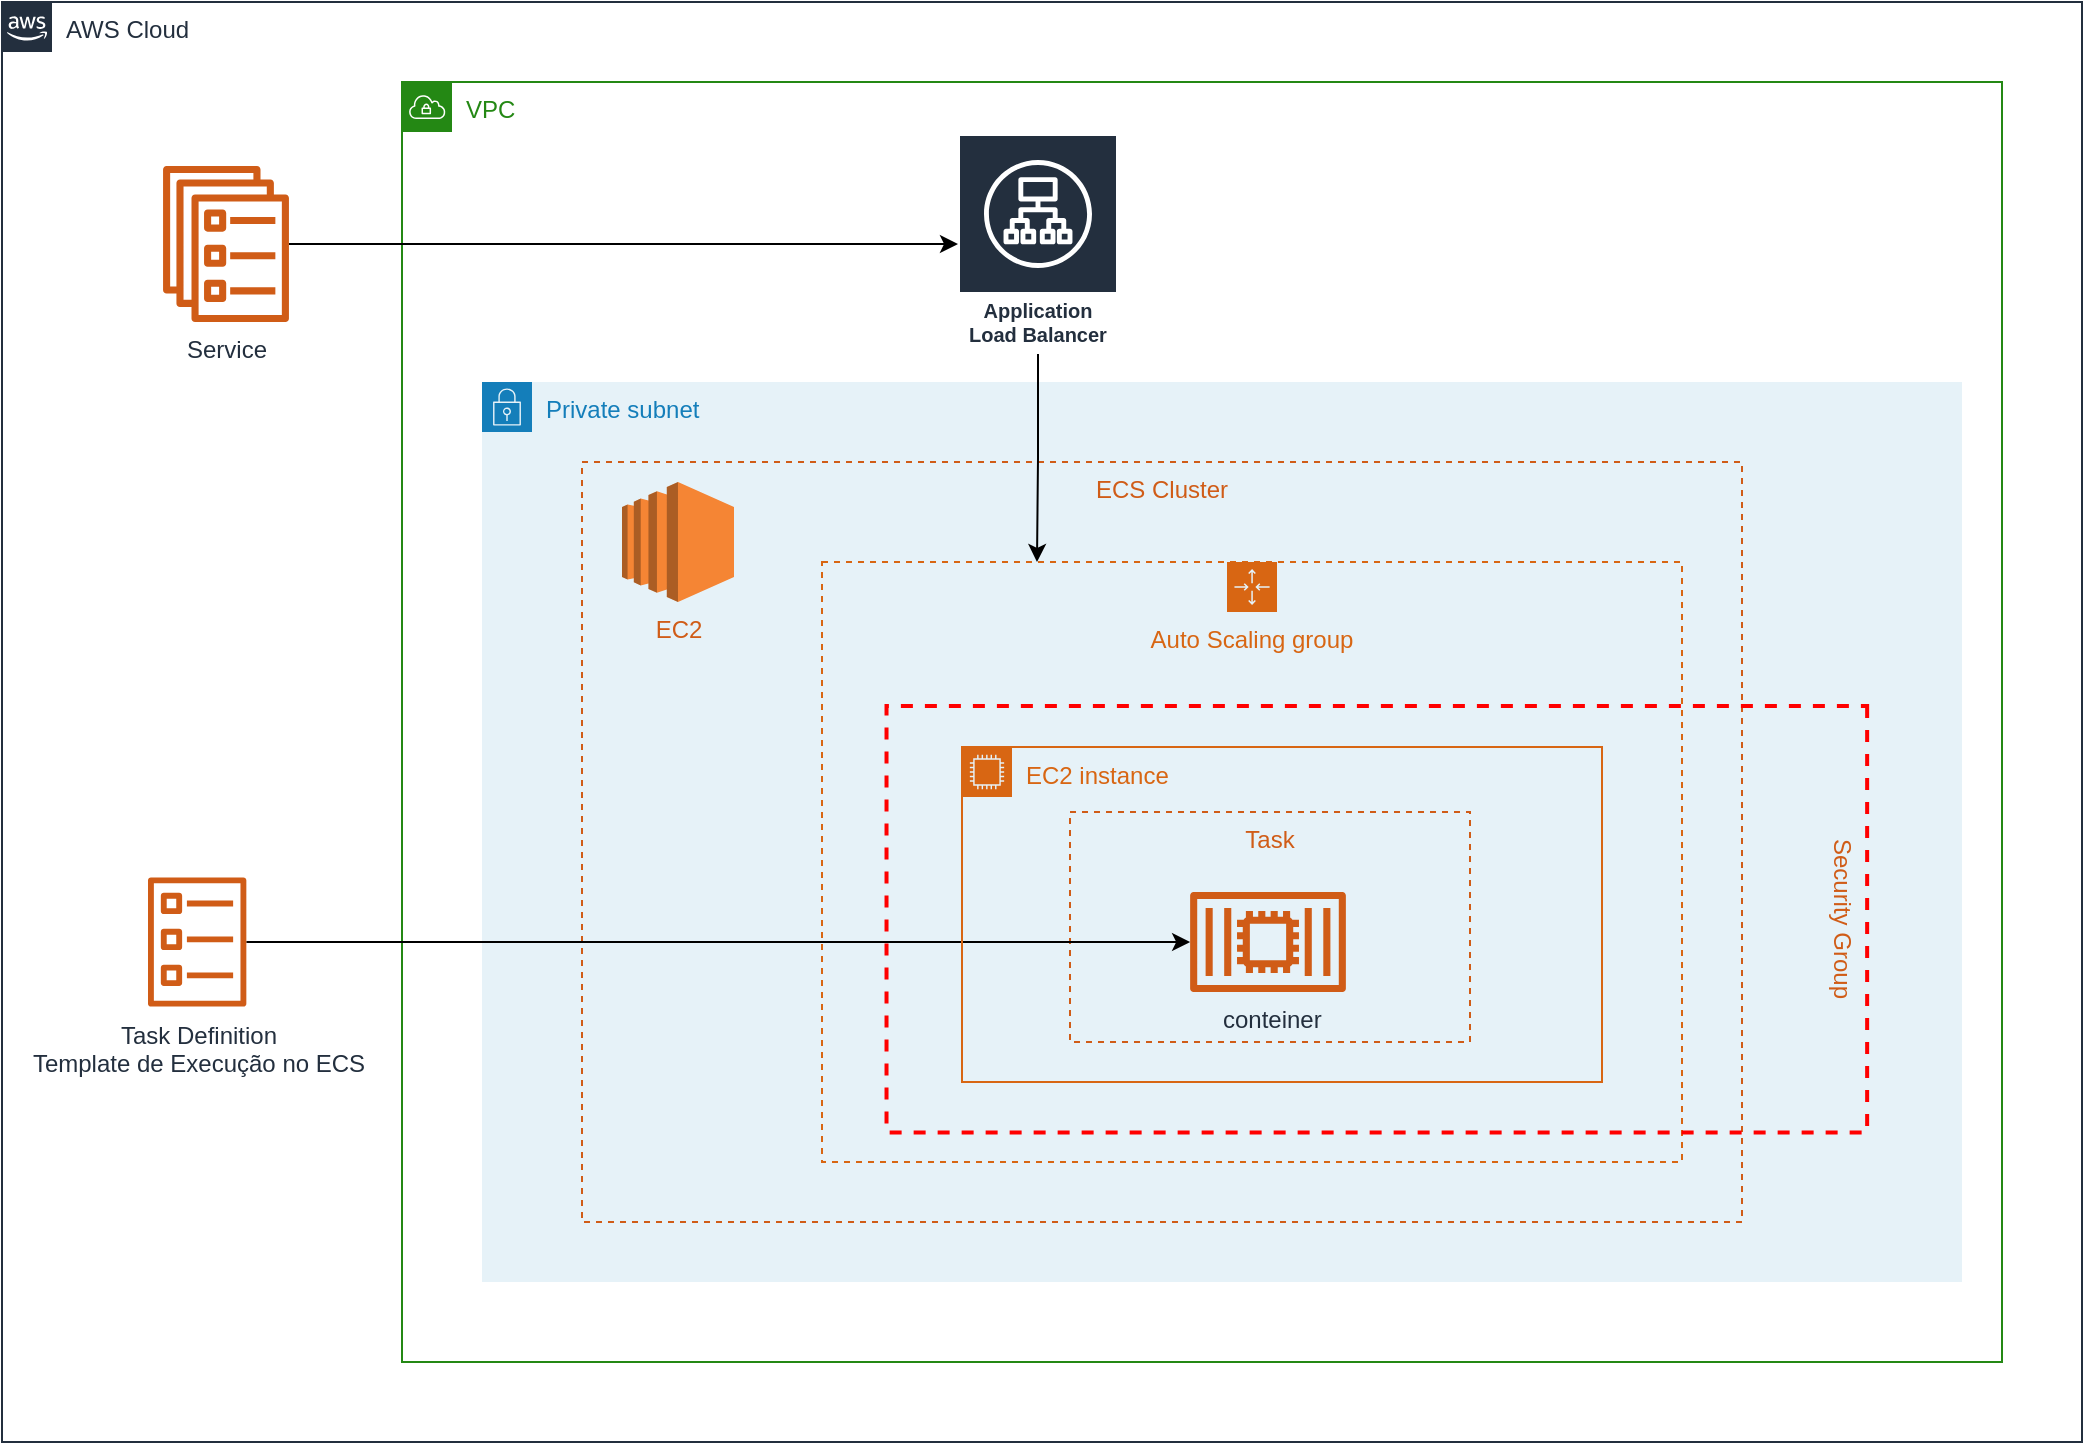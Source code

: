 <mxfile version="14.6.13" type="device" pages="2"><diagram id="m-0ze49YVAEbe5f66kR4" name="ecs ec2"><mxGraphModel dx="2380" dy="1731" grid="1" gridSize="10" guides="1" tooltips="1" connect="1" arrows="1" fold="1" page="1" pageScale="1" pageWidth="827" pageHeight="1169" math="0" shadow="0"><root><mxCell id="E-FKhcIyuCpdZgoIk6HI-0"/><mxCell id="E-FKhcIyuCpdZgoIk6HI-1" parent="E-FKhcIyuCpdZgoIk6HI-0"/><mxCell id="88QhnCrSxgu4W_N-Aphf-0" value="AWS Cloud" style="points=[[0,0],[0.25,0],[0.5,0],[0.75,0],[1,0],[1,0.25],[1,0.5],[1,0.75],[1,1],[0.75,1],[0.5,1],[0.25,1],[0,1],[0,0.75],[0,0.5],[0,0.25]];outlineConnect=0;gradientColor=none;html=1;whiteSpace=wrap;fontSize=12;fontStyle=0;shape=mxgraph.aws4.group;grIcon=mxgraph.aws4.group_aws_cloud_alt;strokeColor=#232F3E;fillColor=none;verticalAlign=top;align=left;spacingLeft=30;fontColor=#232F3E;dashed=0;" vertex="1" parent="E-FKhcIyuCpdZgoIk6HI-1"><mxGeometry x="-120" y="-280" width="1040" height="720" as="geometry"/></mxCell><mxCell id="88QhnCrSxgu4W_N-Aphf-5" value="&lt;font color=&quot;#248814&quot;&gt;VPC&lt;/font&gt;" style="points=[[0,0],[0.25,0],[0.5,0],[0.75,0],[1,0],[1,0.25],[1,0.5],[1,0.75],[1,1],[0.75,1],[0.5,1],[0.25,1],[0,1],[0,0.75],[0,0.5],[0,0.25]];outlineConnect=0;gradientColor=none;html=1;whiteSpace=wrap;fontSize=12;fontStyle=0;shape=mxgraph.aws4.group;grIcon=mxgraph.aws4.group_vpc;strokeColor=#248814;fillColor=none;verticalAlign=top;align=left;spacingLeft=30;fontColor=#AAB7B8;dashed=0;" vertex="1" parent="E-FKhcIyuCpdZgoIk6HI-1"><mxGeometry x="80" y="-240" width="800" height="640" as="geometry"/></mxCell><mxCell id="hqVrZSM_e9b1jfCfvvgU-0" value="Private subnet" style="points=[[0,0],[0.25,0],[0.5,0],[0.75,0],[1,0],[1,0.25],[1,0.5],[1,0.75],[1,1],[0.75,1],[0.5,1],[0.25,1],[0,1],[0,0.75],[0,0.5],[0,0.25]];outlineConnect=0;gradientColor=none;html=1;whiteSpace=wrap;fontSize=12;fontStyle=0;shape=mxgraph.aws4.group;grIcon=mxgraph.aws4.group_security_group;grStroke=0;strokeColor=#147EBA;fillColor=#E6F2F8;verticalAlign=top;align=left;spacingLeft=30;fontColor=#147EBA;dashed=0;" vertex="1" parent="E-FKhcIyuCpdZgoIk6HI-1"><mxGeometry x="120" y="-90" width="740" height="450" as="geometry"/></mxCell><mxCell id="88QhnCrSxgu4W_N-Aphf-10" value="ECS Cluster" style="fillColor=none;strokeColor=#D05C17;dashed=1;verticalAlign=top;fontStyle=0;fontColor=#D05C17;" vertex="1" parent="E-FKhcIyuCpdZgoIk6HI-1"><mxGeometry x="170" y="-50" width="580" height="380" as="geometry"/></mxCell><mxCell id="88QhnCrSxgu4W_N-Aphf-8" value="Task" style="fillColor=none;strokeColor=#D05C17;dashed=1;verticalAlign=top;fontStyle=0;fontColor=#D05C17;" vertex="1" parent="E-FKhcIyuCpdZgoIk6HI-1"><mxGeometry x="414" y="125" width="200" height="115" as="geometry"/></mxCell><mxCell id="88QhnCrSxgu4W_N-Aphf-7" style="edgeStyle=orthogonalEdgeStyle;rounded=0;orthogonalLoop=1;jettySize=auto;html=1;" edge="1" parent="E-FKhcIyuCpdZgoIk6HI-1" source="88QhnCrSxgu4W_N-Aphf-2" target="88QhnCrSxgu4W_N-Aphf-4"><mxGeometry relative="1" as="geometry"/></mxCell><mxCell id="88QhnCrSxgu4W_N-Aphf-2" value="Task Definition&lt;br&gt;Template de Execução no ECS" style="outlineConnect=0;fontColor=#232F3E;gradientColor=none;fillColor=#D05C17;strokeColor=none;dashed=0;verticalLabelPosition=bottom;verticalAlign=top;align=center;html=1;fontSize=12;fontStyle=0;aspect=fixed;pointerEvents=1;shape=mxgraph.aws4.ecs_task;" vertex="1" parent="E-FKhcIyuCpdZgoIk6HI-1"><mxGeometry x="-47" y="157.5" width="49.17" height="65" as="geometry"/></mxCell><mxCell id="88QhnCrSxgu4W_N-Aphf-4" value="&amp;nbsp;conteiner" style="outlineConnect=0;fontColor=#232F3E;gradientColor=none;fillColor=#D05C17;strokeColor=none;dashed=0;verticalLabelPosition=bottom;verticalAlign=top;align=center;html=1;fontSize=12;fontStyle=0;aspect=fixed;pointerEvents=1;shape=mxgraph.aws4.container_2;" vertex="1" parent="E-FKhcIyuCpdZgoIk6HI-1"><mxGeometry x="474" y="165" width="78" height="50" as="geometry"/></mxCell><mxCell id="88QhnCrSxgu4W_N-Aphf-17" style="edgeStyle=orthogonalEdgeStyle;rounded=0;orthogonalLoop=1;jettySize=auto;html=1;entryX=0.25;entryY=0;entryDx=0;entryDy=0;fontColor=#D05C17;" edge="1" parent="E-FKhcIyuCpdZgoIk6HI-1" source="88QhnCrSxgu4W_N-Aphf-13" target="88QhnCrSxgu4W_N-Aphf-16"><mxGeometry relative="1" as="geometry"/></mxCell><mxCell id="88QhnCrSxgu4W_N-Aphf-13" value="Application Load Balancer" style="outlineConnect=0;fontColor=#232F3E;gradientColor=none;strokeColor=#ffffff;fillColor=#232F3E;dashed=0;verticalLabelPosition=middle;verticalAlign=bottom;align=center;html=1;whiteSpace=wrap;fontSize=10;fontStyle=1;spacing=3;shape=mxgraph.aws4.productIcon;prIcon=mxgraph.aws4.application_load_balancer;" vertex="1" parent="E-FKhcIyuCpdZgoIk6HI-1"><mxGeometry x="358" y="-214" width="80" height="110" as="geometry"/></mxCell><mxCell id="88QhnCrSxgu4W_N-Aphf-15" value="EC2 instance&amp;nbsp;" style="points=[[0,0],[0.25,0],[0.5,0],[0.75,0],[1,0],[1,0.25],[1,0.5],[1,0.75],[1,1],[0.75,1],[0.5,1],[0.25,1],[0,1],[0,0.75],[0,0.5],[0,0.25]];outlineConnect=0;gradientColor=none;html=1;whiteSpace=wrap;fontSize=12;fontStyle=0;shape=mxgraph.aws4.group;grIcon=mxgraph.aws4.group_ec2_instance_contents;strokeColor=#D86613;fillColor=none;verticalAlign=top;align=left;spacingLeft=30;fontColor=#D86613;dashed=0;" vertex="1" parent="E-FKhcIyuCpdZgoIk6HI-1"><mxGeometry x="360" y="92.5" width="320" height="167.5" as="geometry"/></mxCell><mxCell id="88QhnCrSxgu4W_N-Aphf-16" value="Auto Scaling group" style="points=[[0,0],[0.25,0],[0.5,0],[0.75,0],[1,0],[1,0.25],[1,0.5],[1,0.75],[1,1],[0.75,1],[0.5,1],[0.25,1],[0,1],[0,0.75],[0,0.5],[0,0.25]];outlineConnect=0;gradientColor=none;html=1;whiteSpace=wrap;fontSize=12;fontStyle=0;shape=mxgraph.aws4.groupCenter;grIcon=mxgraph.aws4.group_auto_scaling_group;grStroke=1;strokeColor=#D86613;fillColor=none;verticalAlign=top;align=center;fontColor=#D86613;dashed=1;spacingTop=25;" vertex="1" parent="E-FKhcIyuCpdZgoIk6HI-1"><mxGeometry x="290" width="430" height="300" as="geometry"/></mxCell><mxCell id="88QhnCrSxgu4W_N-Aphf-19" style="edgeStyle=orthogonalEdgeStyle;rounded=0;orthogonalLoop=1;jettySize=auto;html=1;fontColor=#D05C17;" edge="1" parent="E-FKhcIyuCpdZgoIk6HI-1" source="88QhnCrSxgu4W_N-Aphf-18" target="88QhnCrSxgu4W_N-Aphf-13"><mxGeometry relative="1" as="geometry"/></mxCell><mxCell id="88QhnCrSxgu4W_N-Aphf-18" value="Service" style="outlineConnect=0;fontColor=#232F3E;gradientColor=none;fillColor=#D05C17;strokeColor=none;dashed=0;verticalLabelPosition=bottom;verticalAlign=top;align=center;html=1;fontSize=12;fontStyle=0;aspect=fixed;pointerEvents=1;shape=mxgraph.aws4.ecs_service;" vertex="1" parent="E-FKhcIyuCpdZgoIk6HI-1"><mxGeometry x="-40" y="-198" width="64" height="78" as="geometry"/></mxCell><mxCell id="hqVrZSM_e9b1jfCfvvgU-1" value="Security Group" style="fontStyle=0;verticalAlign=top;align=center;spacingTop=-2;fillColor=none;rounded=0;whiteSpace=wrap;html=1;strokeColor=#FF0000;strokeWidth=2;dashed=1;container=1;collapsible=0;expand=0;recursiveResize=0;fontColor=#D05C17;rotation=90;" vertex="1" parent="E-FKhcIyuCpdZgoIk6HI-1"><mxGeometry x="460.79" y="-66.59" width="213.25" height="490.31" as="geometry"/></mxCell><mxCell id="1Uovk2-yPEtxETqzpaLR-0" value="EC2" style="outlineConnect=0;dashed=0;verticalLabelPosition=bottom;verticalAlign=top;align=center;html=1;shape=mxgraph.aws3.ec2;fillColor=#F58534;gradientColor=none;fontColor=#D05C17;strokeColor=#D05C17;" vertex="1" parent="E-FKhcIyuCpdZgoIk6HI-1"><mxGeometry x="190" y="-40" width="56" height="60" as="geometry"/></mxCell></root></mxGraphModel></diagram><diagram name="ecs fargate" id="cukaDv3iVIK7Bhy5eByc"><mxGraphModel dx="2147" dy="1647" grid="1" gridSize="10" guides="1" tooltips="1" connect="1" arrows="1" fold="1" page="1" pageScale="1" pageWidth="827" pageHeight="1169" math="0" shadow="0"><root><mxCell id="QjBTuaZCmN7xtGbNqy9k-0"/><mxCell id="QjBTuaZCmN7xtGbNqy9k-1" parent="QjBTuaZCmN7xtGbNqy9k-0"/><mxCell id="QjBTuaZCmN7xtGbNqy9k-2" value="AWS Cloud" style="points=[[0,0],[0.25,0],[0.5,0],[0.75,0],[1,0],[1,0.25],[1,0.5],[1,0.75],[1,1],[0.75,1],[0.5,1],[0.25,1],[0,1],[0,0.75],[0,0.5],[0,0.25]];outlineConnect=0;gradientColor=none;html=1;whiteSpace=wrap;fontSize=12;fontStyle=0;shape=mxgraph.aws4.group;grIcon=mxgraph.aws4.group_aws_cloud_alt;strokeColor=#232F3E;fillColor=none;verticalAlign=top;align=left;spacingLeft=30;fontColor=#232F3E;dashed=0;" vertex="1" parent="QjBTuaZCmN7xtGbNqy9k-1"><mxGeometry x="-80" y="-40" width="840" height="440" as="geometry"/></mxCell><mxCell id="QjBTuaZCmN7xtGbNqy9k-3" value="&lt;font color=&quot;#248814&quot;&gt;VPC&lt;/font&gt;" style="points=[[0,0],[0.25,0],[0.5,0],[0.75,0],[1,0],[1,0.25],[1,0.5],[1,0.75],[1,1],[0.75,1],[0.5,1],[0.25,1],[0,1],[0,0.75],[0,0.5],[0,0.25]];outlineConnect=0;gradientColor=none;html=1;whiteSpace=wrap;fontSize=12;fontStyle=0;shape=mxgraph.aws4.group;grIcon=mxgraph.aws4.group_vpc;strokeColor=#248814;fillColor=none;verticalAlign=top;align=left;spacingLeft=30;fontColor=#AAB7B8;dashed=0;" vertex="1" parent="QjBTuaZCmN7xtGbNqy9k-1"><mxGeometry x="120" width="600" height="370" as="geometry"/></mxCell><mxCell id="Aoo77zD1YyTDhSKzMF3G-0" value="Private subnet" style="points=[[0,0],[0.25,0],[0.5,0],[0.75,0],[1,0],[1,0.25],[1,0.5],[1,0.75],[1,1],[0.75,1],[0.5,1],[0.25,1],[0,1],[0,0.75],[0,0.5],[0,0.25]];outlineConnect=0;gradientColor=none;html=1;whiteSpace=wrap;fontSize=12;fontStyle=0;shape=mxgraph.aws4.group;grIcon=mxgraph.aws4.group_security_group;grStroke=0;strokeColor=#147EBA;fillColor=#E6F2F8;verticalAlign=top;align=left;spacingLeft=30;fontColor=#147EBA;dashed=0;" vertex="1" parent="QjBTuaZCmN7xtGbNqy9k-1"><mxGeometry x="160" y="40" width="530" height="310" as="geometry"/></mxCell><mxCell id="QjBTuaZCmN7xtGbNqy9k-5" value="Task" style="fillColor=none;strokeColor=#D05C17;dashed=1;verticalAlign=top;fontStyle=0;fontColor=#D05C17;" vertex="1" parent="QjBTuaZCmN7xtGbNqy9k-1"><mxGeometry x="352" y="162" width="178" height="115" as="geometry"/></mxCell><mxCell id="QjBTuaZCmN7xtGbNqy9k-6" style="edgeStyle=orthogonalEdgeStyle;rounded=0;orthogonalLoop=1;jettySize=auto;html=1;" edge="1" parent="QjBTuaZCmN7xtGbNqy9k-1" source="QjBTuaZCmN7xtGbNqy9k-7" target="QjBTuaZCmN7xtGbNqy9k-8"><mxGeometry relative="1" as="geometry"/></mxCell><mxCell id="QjBTuaZCmN7xtGbNqy9k-7" value="Task Definition&lt;br&gt;Template de Execução no ECS" style="outlineConnect=0;fontColor=#232F3E;gradientColor=none;fillColor=#D05C17;strokeColor=none;dashed=0;verticalLabelPosition=bottom;verticalAlign=top;align=center;html=1;fontSize=12;fontStyle=0;aspect=fixed;pointerEvents=1;shape=mxgraph.aws4.ecs_task;" vertex="1" parent="QjBTuaZCmN7xtGbNqy9k-1"><mxGeometry x="-9" y="194.5" width="49.17" height="65" as="geometry"/></mxCell><mxCell id="QjBTuaZCmN7xtGbNqy9k-8" value="&amp;nbsp;conteiner" style="outlineConnect=0;fontColor=#232F3E;gradientColor=none;fillColor=#D05C17;strokeColor=none;dashed=0;verticalLabelPosition=bottom;verticalAlign=top;align=center;html=1;fontSize=12;fontStyle=0;aspect=fixed;pointerEvents=1;shape=mxgraph.aws4.container_2;" vertex="1" parent="QjBTuaZCmN7xtGbNqy9k-1"><mxGeometry x="404" y="202" width="78" height="50" as="geometry"/></mxCell><mxCell id="UEk_0mmSiBA3i3HNaqxg-0" value="&lt;font color=&quot;#d05c17&quot;&gt;Fargate&lt;/font&gt;" style="points=[[0,0,0],[0.25,0,0],[0.5,0,0],[0.75,0,0],[1,0,0],[0,1,0],[0.25,1,0],[0.5,1,0],[0.75,1,0],[1,1,0],[0,0.25,0],[0,0.5,0],[0,0.75,0],[1,0.25,0],[1,0.5,0],[1,0.75,0]];outlineConnect=0;fontColor=#232F3E;gradientColor=#F78E04;gradientDirection=north;fillColor=#D05C17;strokeColor=#ffffff;dashed=0;verticalLabelPosition=bottom;verticalAlign=top;align=center;html=1;fontSize=12;fontStyle=0;aspect=fixed;shape=mxgraph.aws4.resourceIcon;resIcon=mxgraph.aws4.fargate;" vertex="1" parent="QjBTuaZCmN7xtGbNqy9k-1"><mxGeometry x="210" y="90" width="60" height="60" as="geometry"/></mxCell><mxCell id="QjBTuaZCmN7xtGbNqy9k-4" value="ECS Cluster" style="fillColor=none;strokeColor=#D05C17;dashed=1;verticalAlign=top;fontStyle=0;fontColor=#D05C17;" vertex="1" parent="QjBTuaZCmN7xtGbNqy9k-1"><mxGeometry x="200" y="80" width="370" height="240" as="geometry"/></mxCell><mxCell id="Aoo77zD1YyTDhSKzMF3G-1" value="Security Group" style="fontStyle=0;verticalAlign=top;align=center;spacingTop=-2;fillColor=none;rounded=0;whiteSpace=wrap;html=1;strokeColor=#FF0000;strokeWidth=2;dashed=1;container=1;collapsible=0;expand=0;recursiveResize=0;fontColor=#D05C17;rotation=90;" vertex="1" parent="QjBTuaZCmN7xtGbNqy9k-1"><mxGeometry x="411.2" y="63.32" width="145" height="318.38" as="geometry"/></mxCell></root></mxGraphModel></diagram></mxfile>